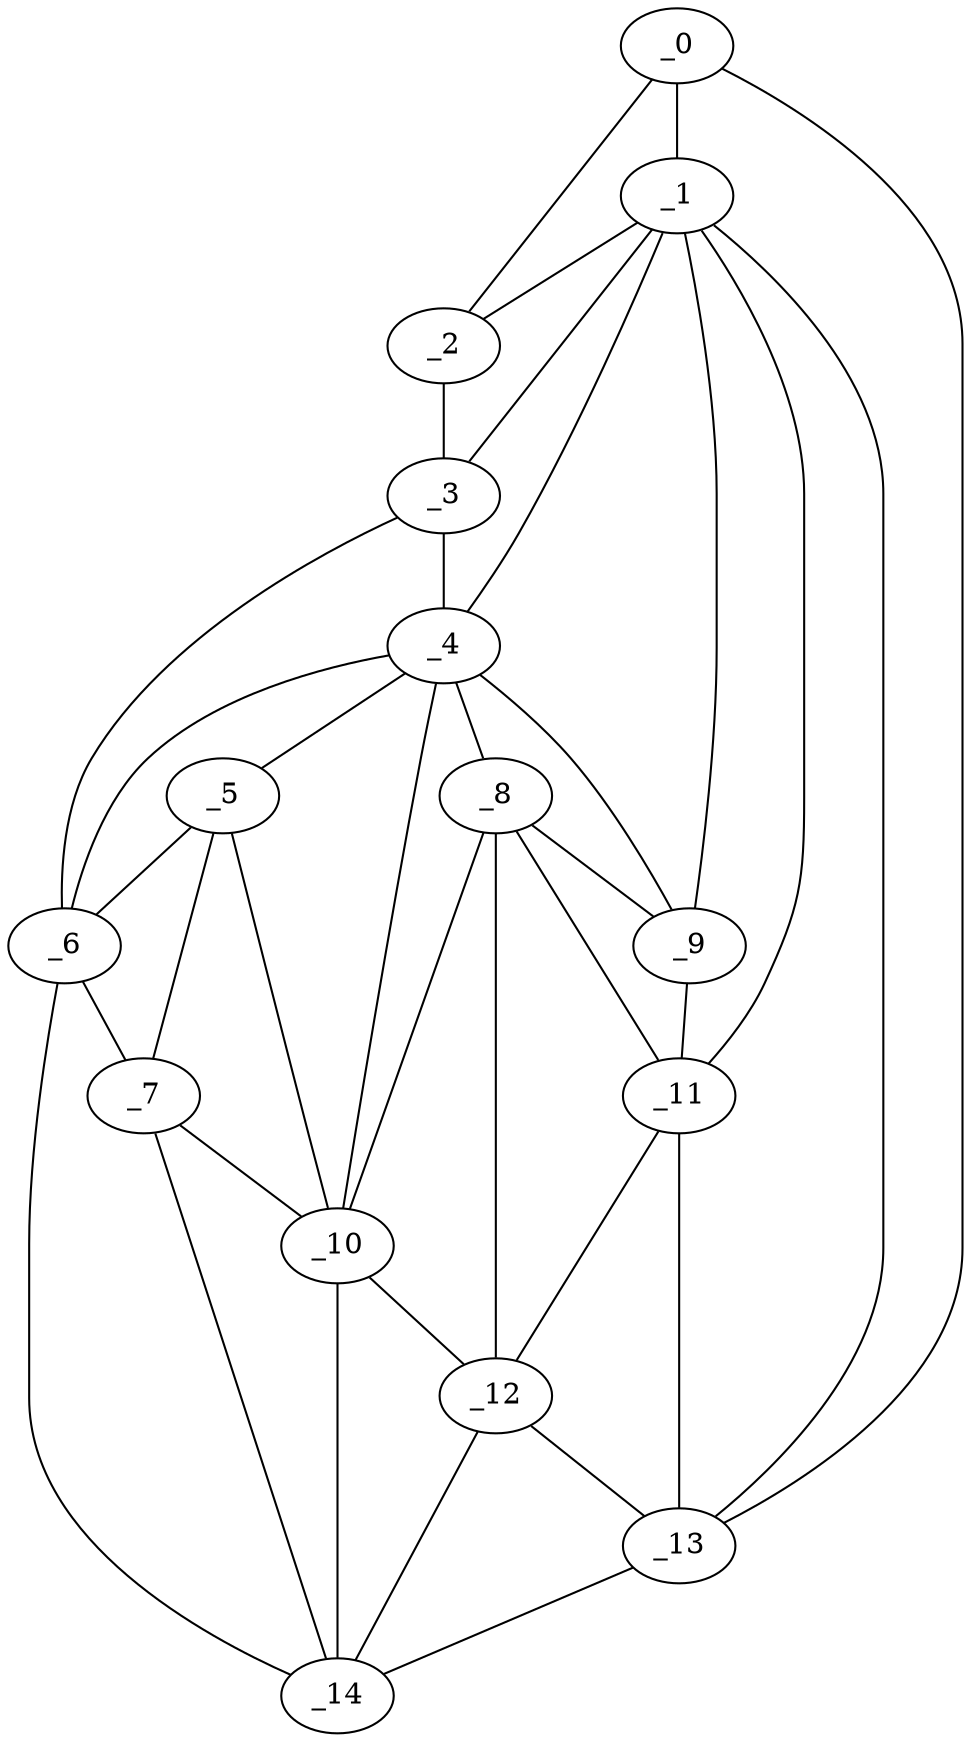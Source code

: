 graph "obj42__35.gxl" {
	_0	 [x=5,
		y=50];
	_1	 [x=14,
		y=52];
	_0 -- _1	 [valence=1];
	_2	 [x=15,
		y=47];
	_0 -- _2	 [valence=1];
	_13	 [x=124,
		y=85];
	_0 -- _13	 [valence=1];
	_1 -- _2	 [valence=2];
	_3	 [x=39,
		y=40];
	_1 -- _3	 [valence=2];
	_4	 [x=77,
		y=55];
	_1 -- _4	 [valence=2];
	_9	 [x=97,
		y=72];
	_1 -- _9	 [valence=1];
	_11	 [x=102,
		y=76];
	_1 -- _11	 [valence=2];
	_1 -- _13	 [valence=1];
	_2 -- _3	 [valence=1];
	_3 -- _4	 [valence=2];
	_6	 [x=91,
		y=40];
	_3 -- _6	 [valence=1];
	_5	 [x=90,
		y=48];
	_4 -- _5	 [valence=2];
	_4 -- _6	 [valence=1];
	_8	 [x=96,
		y=69];
	_4 -- _8	 [valence=2];
	_4 -- _9	 [valence=1];
	_10	 [x=99,
		y=58];
	_4 -- _10	 [valence=1];
	_5 -- _6	 [valence=2];
	_7	 [x=95,
		y=49];
	_5 -- _7	 [valence=2];
	_5 -- _10	 [valence=2];
	_6 -- _7	 [valence=1];
	_14	 [x=126,
		y=63];
	_6 -- _14	 [valence=1];
	_7 -- _10	 [valence=1];
	_7 -- _14	 [valence=2];
	_8 -- _9	 [valence=2];
	_8 -- _10	 [valence=2];
	_8 -- _11	 [valence=1];
	_12	 [x=113,
		y=71];
	_8 -- _12	 [valence=2];
	_9 -- _11	 [valence=2];
	_10 -- _12	 [valence=2];
	_10 -- _14	 [valence=2];
	_11 -- _12	 [valence=2];
	_11 -- _13	 [valence=2];
	_12 -- _13	 [valence=1];
	_12 -- _14	 [valence=2];
	_13 -- _14	 [valence=1];
}
